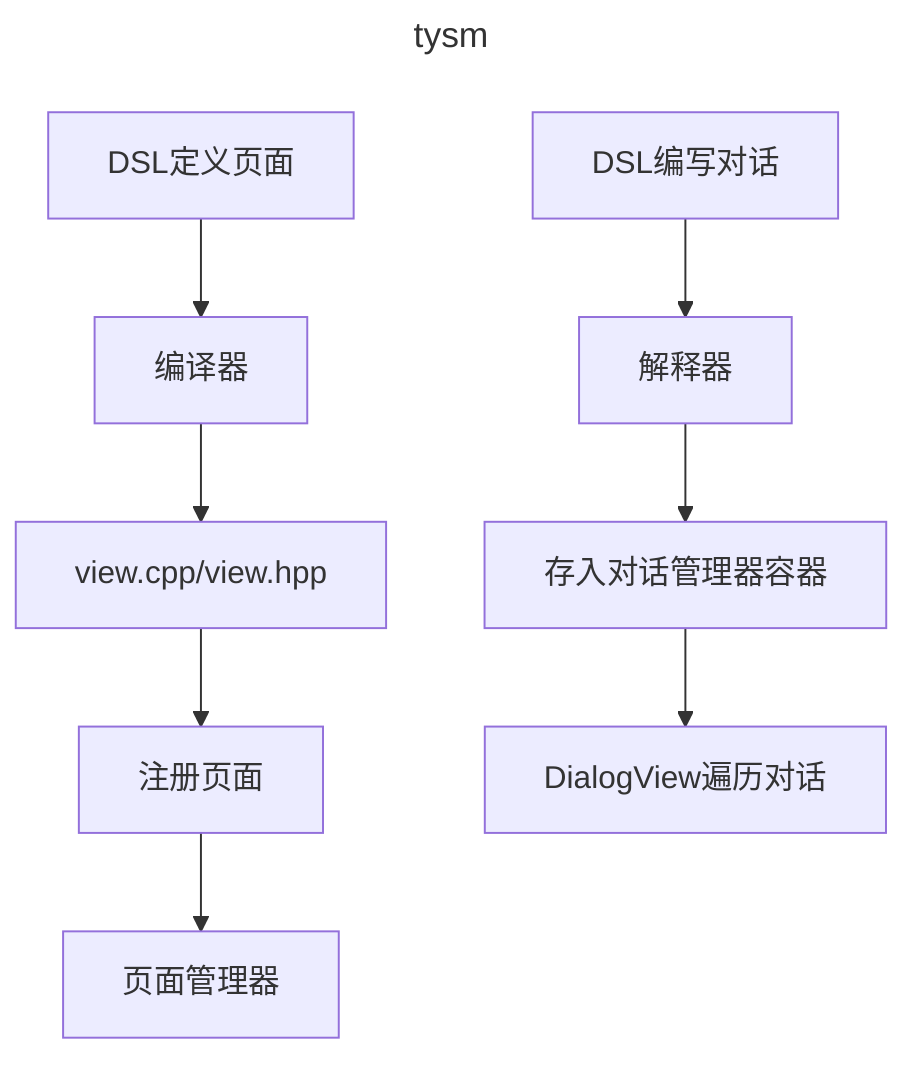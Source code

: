 ---
title: tysm
---
flowchart TD
    DSL定义页面 --> 编译器 --> view.cpp/view.hpp --> 注册页面 -->页面管理器
    DSL编写对话 --> 解释器 --> 存入对话管理器容器 --> DialogView遍历对话